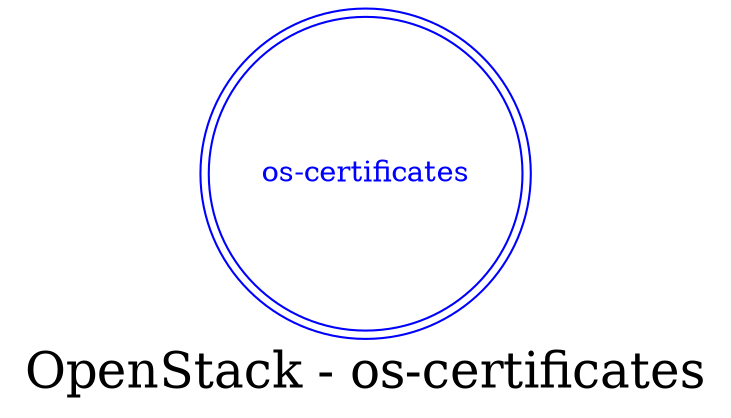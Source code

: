 digraph LexiconGraph {
graph[label="OpenStack - os-certificates", fontsize=24]
splines=true
"os-certificates" [color=blue, fontcolor=blue, shape=doublecircle]
}
